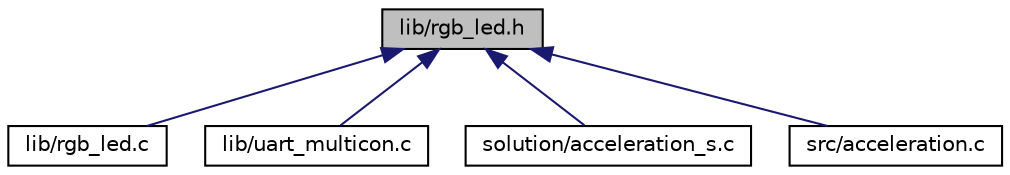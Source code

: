digraph "lib/rgb_led.h"
{
 // LATEX_PDF_SIZE
  edge [fontname="Helvetica",fontsize="10",labelfontname="Helvetica",labelfontsize="10"];
  node [fontname="Helvetica",fontsize="10",shape=record];
  Node1 [label="lib/rgb_led.h",height=0.2,width=0.4,color="black", fillcolor="grey75", style="filled", fontcolor="black",tooltip=" "];
  Node1 -> Node2 [dir="back",color="midnightblue",fontsize="10",style="solid",fontname="Helvetica"];
  Node2 [label="lib/rgb_led.c",height=0.2,width=0.4,color="black", fillcolor="white", style="filled",URL="$rgb__led_8c.html",tooltip=" "];
  Node1 -> Node3 [dir="back",color="midnightblue",fontsize="10",style="solid",fontname="Helvetica"];
  Node3 [label="lib/uart_multicon.c",height=0.2,width=0.4,color="black", fillcolor="white", style="filled",URL="$uart__multicon_8c.html",tooltip=" "];
  Node1 -> Node4 [dir="back",color="midnightblue",fontsize="10",style="solid",fontname="Helvetica"];
  Node4 [label="solution/acceleration_s.c",height=0.2,width=0.4,color="black", fillcolor="white", style="filled",URL="$acceleration__s_8c.html",tooltip=" "];
  Node1 -> Node5 [dir="back",color="midnightblue",fontsize="10",style="solid",fontname="Helvetica"];
  Node5 [label="src/acceleration.c",height=0.2,width=0.4,color="black", fillcolor="white", style="filled",URL="$acceleration_8c.html",tooltip=" "];
}
